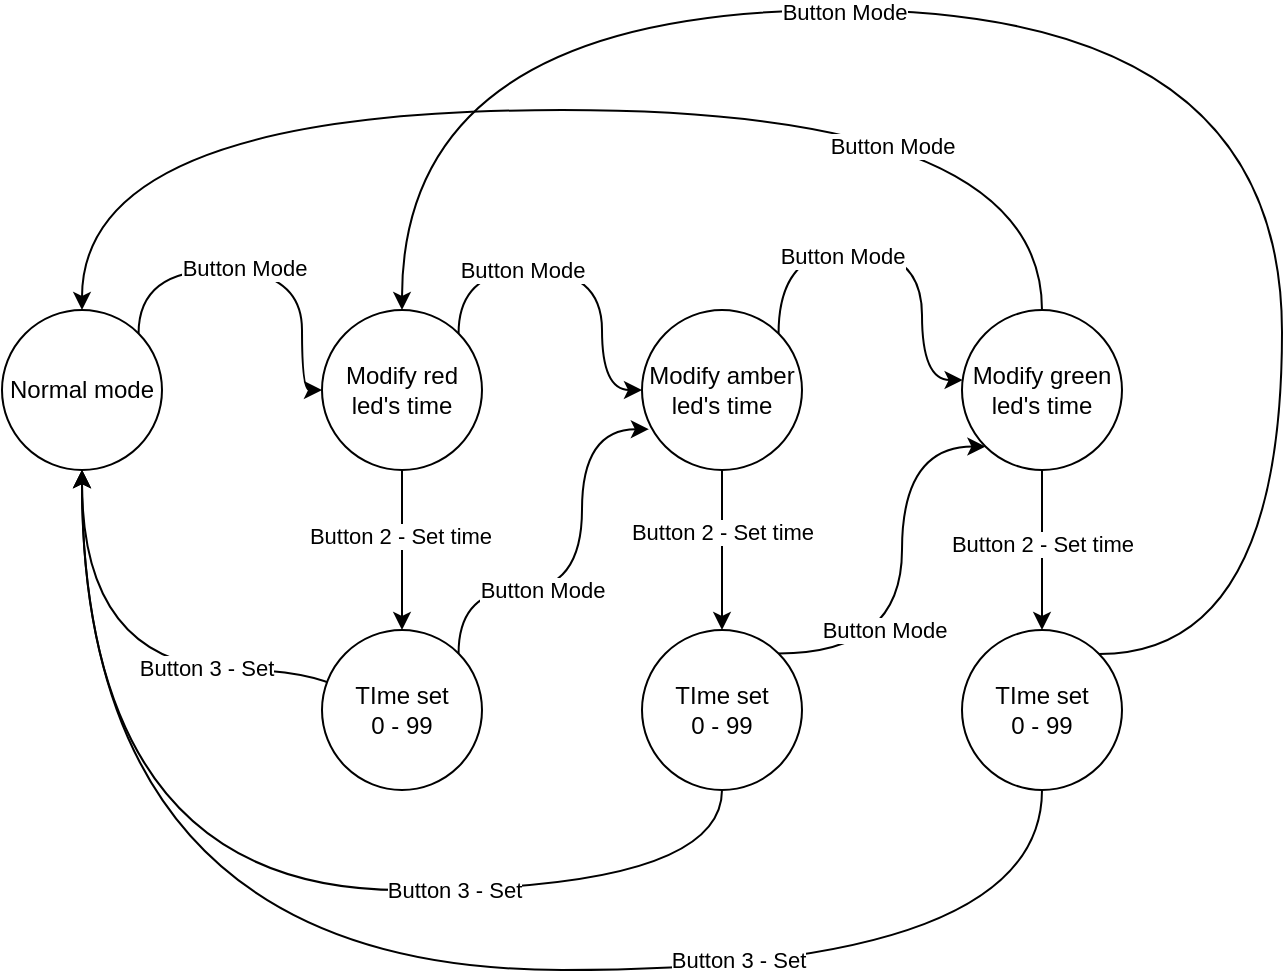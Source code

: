 <mxfile version="24.8.3">
  <diagram name="Page-1" id="Sa_yM4lnUy2XnWB9rsLo">
    <mxGraphModel dx="1018" dy="633" grid="1" gridSize="10" guides="1" tooltips="1" connect="1" arrows="1" fold="1" page="1" pageScale="1" pageWidth="850" pageHeight="1100" math="0" shadow="0">
      <root>
        <mxCell id="0" />
        <mxCell id="1" parent="0" />
        <mxCell id="4FcMf85m3s6EGFNqydZC-7" style="edgeStyle=orthogonalEdgeStyle;rounded=0;orthogonalLoop=1;jettySize=auto;html=1;exitX=1;exitY=0;exitDx=0;exitDy=0;curved=1;" edge="1" parent="1" source="4FcMf85m3s6EGFNqydZC-1" target="4FcMf85m3s6EGFNqydZC-3">
          <mxGeometry relative="1" as="geometry">
            <Array as="points">
              <mxPoint x="148" y="300" />
              <mxPoint x="230" y="300" />
              <mxPoint x="230" y="360" />
            </Array>
          </mxGeometry>
        </mxCell>
        <mxCell id="4FcMf85m3s6EGFNqydZC-9" value="Button Mode" style="edgeLabel;html=1;align=center;verticalAlign=middle;resizable=0;points=[];" vertex="1" connectable="0" parent="4FcMf85m3s6EGFNqydZC-7">
          <mxGeometry x="-0.078" y="1" relative="1" as="geometry">
            <mxPoint as="offset" />
          </mxGeometry>
        </mxCell>
        <mxCell id="4FcMf85m3s6EGFNqydZC-1" value="Normal mode" style="ellipse;whiteSpace=wrap;html=1;aspect=fixed;" vertex="1" parent="1">
          <mxGeometry x="80" y="320" width="80" height="80" as="geometry" />
        </mxCell>
        <mxCell id="4FcMf85m3s6EGFNqydZC-11" style="edgeStyle=orthogonalEdgeStyle;rounded=0;orthogonalLoop=1;jettySize=auto;html=1;exitX=1;exitY=0;exitDx=0;exitDy=0;curved=1;" edge="1" parent="1" source="4FcMf85m3s6EGFNqydZC-3" target="4FcMf85m3s6EGFNqydZC-4">
          <mxGeometry relative="1" as="geometry">
            <Array as="points">
              <mxPoint x="308" y="300" />
              <mxPoint x="380" y="300" />
              <mxPoint x="380" y="360" />
            </Array>
          </mxGeometry>
        </mxCell>
        <mxCell id="4FcMf85m3s6EGFNqydZC-12" value="Button Mode" style="edgeLabel;html=1;align=center;verticalAlign=middle;resizable=0;points=[];" vertex="1" connectable="0" parent="4FcMf85m3s6EGFNqydZC-11">
          <mxGeometry x="-0.31" relative="1" as="geometry">
            <mxPoint as="offset" />
          </mxGeometry>
        </mxCell>
        <mxCell id="4FcMf85m3s6EGFNqydZC-18" style="edgeStyle=orthogonalEdgeStyle;rounded=0;orthogonalLoop=1;jettySize=auto;html=1;exitX=0.5;exitY=1;exitDx=0;exitDy=0;" edge="1" parent="1" source="4FcMf85m3s6EGFNqydZC-3" target="4FcMf85m3s6EGFNqydZC-15">
          <mxGeometry relative="1" as="geometry" />
        </mxCell>
        <mxCell id="4FcMf85m3s6EGFNqydZC-22" value="Button 2 - Set time" style="edgeLabel;html=1;align=center;verticalAlign=middle;resizable=0;points=[];" vertex="1" connectable="0" parent="4FcMf85m3s6EGFNqydZC-18">
          <mxGeometry x="-0.181" y="-1" relative="1" as="geometry">
            <mxPoint as="offset" />
          </mxGeometry>
        </mxCell>
        <mxCell id="4FcMf85m3s6EGFNqydZC-3" value="Modify red led&#39;s time" style="ellipse;whiteSpace=wrap;html=1;aspect=fixed;" vertex="1" parent="1">
          <mxGeometry x="240" y="320" width="80" height="80" as="geometry" />
        </mxCell>
        <mxCell id="4FcMf85m3s6EGFNqydZC-13" style="edgeStyle=orthogonalEdgeStyle;rounded=0;orthogonalLoop=1;jettySize=auto;html=1;exitX=1;exitY=0;exitDx=0;exitDy=0;curved=1;" edge="1" parent="1" source="4FcMf85m3s6EGFNqydZC-4" target="4FcMf85m3s6EGFNqydZC-5">
          <mxGeometry relative="1" as="geometry">
            <Array as="points">
              <mxPoint x="468" y="290" />
              <mxPoint x="540" y="290" />
              <mxPoint x="540" y="355" />
            </Array>
          </mxGeometry>
        </mxCell>
        <mxCell id="4FcMf85m3s6EGFNqydZC-14" value="Button Mode" style="edgeLabel;html=1;align=center;verticalAlign=middle;resizable=0;points=[];" vertex="1" connectable="0" parent="4FcMf85m3s6EGFNqydZC-13">
          <mxGeometry x="-0.35" y="-3" relative="1" as="geometry">
            <mxPoint x="9" as="offset" />
          </mxGeometry>
        </mxCell>
        <mxCell id="4FcMf85m3s6EGFNqydZC-19" style="edgeStyle=orthogonalEdgeStyle;rounded=0;orthogonalLoop=1;jettySize=auto;html=1;exitX=0.5;exitY=1;exitDx=0;exitDy=0;" edge="1" parent="1" source="4FcMf85m3s6EGFNqydZC-4" target="4FcMf85m3s6EGFNqydZC-16">
          <mxGeometry relative="1" as="geometry">
            <Array as="points">
              <mxPoint x="440" y="440" />
              <mxPoint x="440" y="440" />
            </Array>
          </mxGeometry>
        </mxCell>
        <mxCell id="4FcMf85m3s6EGFNqydZC-23" value="Button 2 - Set time" style="edgeLabel;html=1;align=center;verticalAlign=middle;resizable=0;points=[];" vertex="1" connectable="0" parent="4FcMf85m3s6EGFNqydZC-19">
          <mxGeometry x="0.033" relative="1" as="geometry">
            <mxPoint y="-11" as="offset" />
          </mxGeometry>
        </mxCell>
        <mxCell id="4FcMf85m3s6EGFNqydZC-4" value="Modify amber led&#39;s time" style="ellipse;whiteSpace=wrap;html=1;aspect=fixed;" vertex="1" parent="1">
          <mxGeometry x="400" y="320" width="80" height="80" as="geometry" />
        </mxCell>
        <mxCell id="4FcMf85m3s6EGFNqydZC-21" style="edgeStyle=orthogonalEdgeStyle;rounded=0;orthogonalLoop=1;jettySize=auto;html=1;exitX=0.5;exitY=1;exitDx=0;exitDy=0;" edge="1" parent="1" source="4FcMf85m3s6EGFNqydZC-5" target="4FcMf85m3s6EGFNqydZC-17">
          <mxGeometry relative="1" as="geometry" />
        </mxCell>
        <mxCell id="4FcMf85m3s6EGFNqydZC-24" value="Button 2 - Set time" style="edgeLabel;html=1;align=center;verticalAlign=middle;resizable=0;points=[];" vertex="1" connectable="0" parent="4FcMf85m3s6EGFNqydZC-21">
          <mxGeometry x="-0.083" relative="1" as="geometry">
            <mxPoint as="offset" />
          </mxGeometry>
        </mxCell>
        <mxCell id="4FcMf85m3s6EGFNqydZC-42" style="edgeStyle=orthogonalEdgeStyle;rounded=0;orthogonalLoop=1;jettySize=auto;html=1;exitX=0.5;exitY=0;exitDx=0;exitDy=0;entryX=0.5;entryY=0;entryDx=0;entryDy=0;curved=1;" edge="1" parent="1" source="4FcMf85m3s6EGFNqydZC-5" target="4FcMf85m3s6EGFNqydZC-1">
          <mxGeometry relative="1" as="geometry">
            <Array as="points">
              <mxPoint x="600" y="220" />
              <mxPoint x="120" y="220" />
            </Array>
          </mxGeometry>
        </mxCell>
        <mxCell id="4FcMf85m3s6EGFNqydZC-43" value="Button Mode" style="edgeLabel;html=1;align=center;verticalAlign=middle;resizable=0;points=[];" vertex="1" connectable="0" parent="4FcMf85m3s6EGFNqydZC-42">
          <mxGeometry x="-0.485" y="18" relative="1" as="geometry">
            <mxPoint as="offset" />
          </mxGeometry>
        </mxCell>
        <mxCell id="4FcMf85m3s6EGFNqydZC-5" value="Modify green led&#39;s time" style="ellipse;whiteSpace=wrap;html=1;aspect=fixed;" vertex="1" parent="1">
          <mxGeometry x="560" y="320" width="80" height="80" as="geometry" />
        </mxCell>
        <mxCell id="4FcMf85m3s6EGFNqydZC-25" style="edgeStyle=orthogonalEdgeStyle;rounded=0;orthogonalLoop=1;jettySize=auto;html=1;exitX=0.5;exitY=1;exitDx=0;exitDy=0;curved=1;" edge="1" parent="1" source="4FcMf85m3s6EGFNqydZC-15" target="4FcMf85m3s6EGFNqydZC-1">
          <mxGeometry relative="1" as="geometry">
            <Array as="points">
              <mxPoint x="280" y="500" />
              <mxPoint x="120" y="500" />
            </Array>
          </mxGeometry>
        </mxCell>
        <mxCell id="4FcMf85m3s6EGFNqydZC-26" value="Button 3 - Set" style="edgeLabel;html=1;align=center;verticalAlign=middle;resizable=0;points=[];" vertex="1" connectable="0" parent="4FcMf85m3s6EGFNqydZC-25">
          <mxGeometry x="-0.011" y="-1" relative="1" as="geometry">
            <mxPoint as="offset" />
          </mxGeometry>
        </mxCell>
        <mxCell id="4FcMf85m3s6EGFNqydZC-15" value="TIme set&lt;div&gt;0 - 99&lt;/div&gt;" style="ellipse;whiteSpace=wrap;html=1;aspect=fixed;" vertex="1" parent="1">
          <mxGeometry x="240" y="480" width="80" height="80" as="geometry" />
        </mxCell>
        <mxCell id="4FcMf85m3s6EGFNqydZC-27" style="edgeStyle=orthogonalEdgeStyle;rounded=0;orthogonalLoop=1;jettySize=auto;html=1;exitX=0.5;exitY=1;exitDx=0;exitDy=0;entryX=0.5;entryY=1;entryDx=0;entryDy=0;curved=1;" edge="1" parent="1" source="4FcMf85m3s6EGFNqydZC-16" target="4FcMf85m3s6EGFNqydZC-1">
          <mxGeometry relative="1" as="geometry">
            <Array as="points">
              <mxPoint x="440" y="610" />
              <mxPoint x="120" y="610" />
            </Array>
          </mxGeometry>
        </mxCell>
        <mxCell id="4FcMf85m3s6EGFNqydZC-28" value="Button 3 - Set" style="edgeLabel;html=1;align=center;verticalAlign=middle;resizable=0;points=[];" vertex="1" connectable="0" parent="4FcMf85m3s6EGFNqydZC-27">
          <mxGeometry x="-0.365" relative="1" as="geometry">
            <mxPoint as="offset" />
          </mxGeometry>
        </mxCell>
        <mxCell id="4FcMf85m3s6EGFNqydZC-33" style="edgeStyle=orthogonalEdgeStyle;rounded=0;orthogonalLoop=1;jettySize=auto;html=1;exitX=1;exitY=0;exitDx=0;exitDy=0;entryX=0;entryY=1;entryDx=0;entryDy=0;curved=1;" edge="1" parent="1" source="4FcMf85m3s6EGFNqydZC-16" target="4FcMf85m3s6EGFNqydZC-5">
          <mxGeometry relative="1" as="geometry">
            <Array as="points">
              <mxPoint x="530" y="492" />
              <mxPoint x="530" y="388" />
            </Array>
          </mxGeometry>
        </mxCell>
        <mxCell id="4FcMf85m3s6EGFNqydZC-35" value="Button Mode" style="edgeLabel;html=1;align=center;verticalAlign=middle;resizable=0;points=[];" vertex="1" connectable="0" parent="4FcMf85m3s6EGFNqydZC-33">
          <mxGeometry x="-0.575" y="4" relative="1" as="geometry">
            <mxPoint x="8" y="-8" as="offset" />
          </mxGeometry>
        </mxCell>
        <mxCell id="4FcMf85m3s6EGFNqydZC-16" value="TIme set&lt;div&gt;0 - 99&lt;/div&gt;" style="ellipse;whiteSpace=wrap;html=1;aspect=fixed;" vertex="1" parent="1">
          <mxGeometry x="400" y="480" width="80" height="80" as="geometry" />
        </mxCell>
        <mxCell id="4FcMf85m3s6EGFNqydZC-29" style="edgeStyle=orthogonalEdgeStyle;rounded=0;orthogonalLoop=1;jettySize=auto;html=1;exitX=0.5;exitY=1;exitDx=0;exitDy=0;entryX=0.5;entryY=1;entryDx=0;entryDy=0;curved=1;" edge="1" parent="1" source="4FcMf85m3s6EGFNqydZC-17" target="4FcMf85m3s6EGFNqydZC-1">
          <mxGeometry relative="1" as="geometry">
            <Array as="points">
              <mxPoint x="600" y="650" />
              <mxPoint x="120" y="650" />
            </Array>
          </mxGeometry>
        </mxCell>
        <mxCell id="4FcMf85m3s6EGFNqydZC-30" value="Button 3 - Set" style="edgeLabel;html=1;align=center;verticalAlign=middle;resizable=0;points=[];" vertex="1" connectable="0" parent="4FcMf85m3s6EGFNqydZC-29">
          <mxGeometry x="-0.409" y="-5" relative="1" as="geometry">
            <mxPoint as="offset" />
          </mxGeometry>
        </mxCell>
        <mxCell id="4FcMf85m3s6EGFNqydZC-37" style="edgeStyle=orthogonalEdgeStyle;rounded=0;orthogonalLoop=1;jettySize=auto;html=1;curved=1;" edge="1" parent="1" source="4FcMf85m3s6EGFNqydZC-17">
          <mxGeometry relative="1" as="geometry">
            <mxPoint x="638.284" y="491.716" as="sourcePoint" />
            <mxPoint x="280" y="320" as="targetPoint" />
            <Array as="points">
              <mxPoint x="720" y="492" />
              <mxPoint x="720" y="170" />
              <mxPoint x="280" y="170" />
            </Array>
          </mxGeometry>
        </mxCell>
        <mxCell id="4FcMf85m3s6EGFNqydZC-39" value="Button Mode" style="edgeLabel;html=1;align=center;verticalAlign=middle;resizable=0;points=[];" vertex="1" connectable="0" parent="4FcMf85m3s6EGFNqydZC-37">
          <mxGeometry x="0.134" y="1" relative="1" as="geometry">
            <mxPoint x="-64" as="offset" />
          </mxGeometry>
        </mxCell>
        <mxCell id="4FcMf85m3s6EGFNqydZC-17" value="TIme set&lt;div&gt;0 - 99&lt;/div&gt;" style="ellipse;whiteSpace=wrap;html=1;aspect=fixed;" vertex="1" parent="1">
          <mxGeometry x="560" y="480" width="80" height="80" as="geometry" />
        </mxCell>
        <mxCell id="4FcMf85m3s6EGFNqydZC-31" style="edgeStyle=orthogonalEdgeStyle;rounded=0;orthogonalLoop=1;jettySize=auto;html=1;exitX=1;exitY=0;exitDx=0;exitDy=0;entryX=0.043;entryY=0.745;entryDx=0;entryDy=0;entryPerimeter=0;curved=1;" edge="1" parent="1" source="4FcMf85m3s6EGFNqydZC-15" target="4FcMf85m3s6EGFNqydZC-4">
          <mxGeometry relative="1" as="geometry">
            <Array as="points">
              <mxPoint x="308" y="460" />
              <mxPoint x="370" y="460" />
              <mxPoint x="370" y="380" />
            </Array>
          </mxGeometry>
        </mxCell>
        <mxCell id="4FcMf85m3s6EGFNqydZC-32" value="Button Mode" style="edgeLabel;html=1;align=center;verticalAlign=middle;resizable=0;points=[];" vertex="1" connectable="0" parent="4FcMf85m3s6EGFNqydZC-31">
          <mxGeometry x="0.212" y="22" relative="1" as="geometry">
            <mxPoint x="2" y="32" as="offset" />
          </mxGeometry>
        </mxCell>
      </root>
    </mxGraphModel>
  </diagram>
</mxfile>
